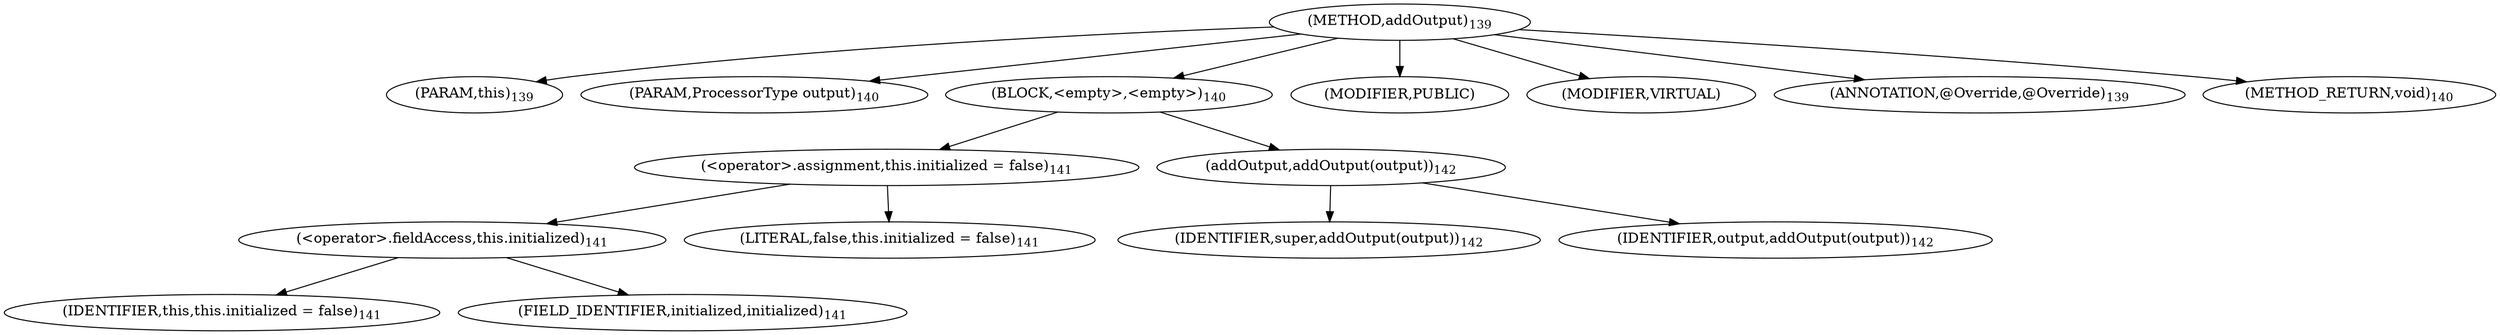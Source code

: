 digraph "addOutput" {  
"273" [label = <(METHOD,addOutput)<SUB>139</SUB>> ]
"274" [label = <(PARAM,this)<SUB>139</SUB>> ]
"275" [label = <(PARAM,ProcessorType output)<SUB>140</SUB>> ]
"276" [label = <(BLOCK,&lt;empty&gt;,&lt;empty&gt;)<SUB>140</SUB>> ]
"277" [label = <(&lt;operator&gt;.assignment,this.initialized = false)<SUB>141</SUB>> ]
"278" [label = <(&lt;operator&gt;.fieldAccess,this.initialized)<SUB>141</SUB>> ]
"279" [label = <(IDENTIFIER,this,this.initialized = false)<SUB>141</SUB>> ]
"280" [label = <(FIELD_IDENTIFIER,initialized,initialized)<SUB>141</SUB>> ]
"281" [label = <(LITERAL,false,this.initialized = false)<SUB>141</SUB>> ]
"282" [label = <(addOutput,addOutput(output))<SUB>142</SUB>> ]
"283" [label = <(IDENTIFIER,super,addOutput(output))<SUB>142</SUB>> ]
"284" [label = <(IDENTIFIER,output,addOutput(output))<SUB>142</SUB>> ]
"285" [label = <(MODIFIER,PUBLIC)> ]
"286" [label = <(MODIFIER,VIRTUAL)> ]
"287" [label = <(ANNOTATION,@Override,@Override)<SUB>139</SUB>> ]
"288" [label = <(METHOD_RETURN,void)<SUB>140</SUB>> ]
  "273" -> "274" 
  "273" -> "275" 
  "273" -> "276" 
  "273" -> "285" 
  "273" -> "286" 
  "273" -> "287" 
  "273" -> "288" 
  "276" -> "277" 
  "276" -> "282" 
  "277" -> "278" 
  "277" -> "281" 
  "278" -> "279" 
  "278" -> "280" 
  "282" -> "283" 
  "282" -> "284" 
}
